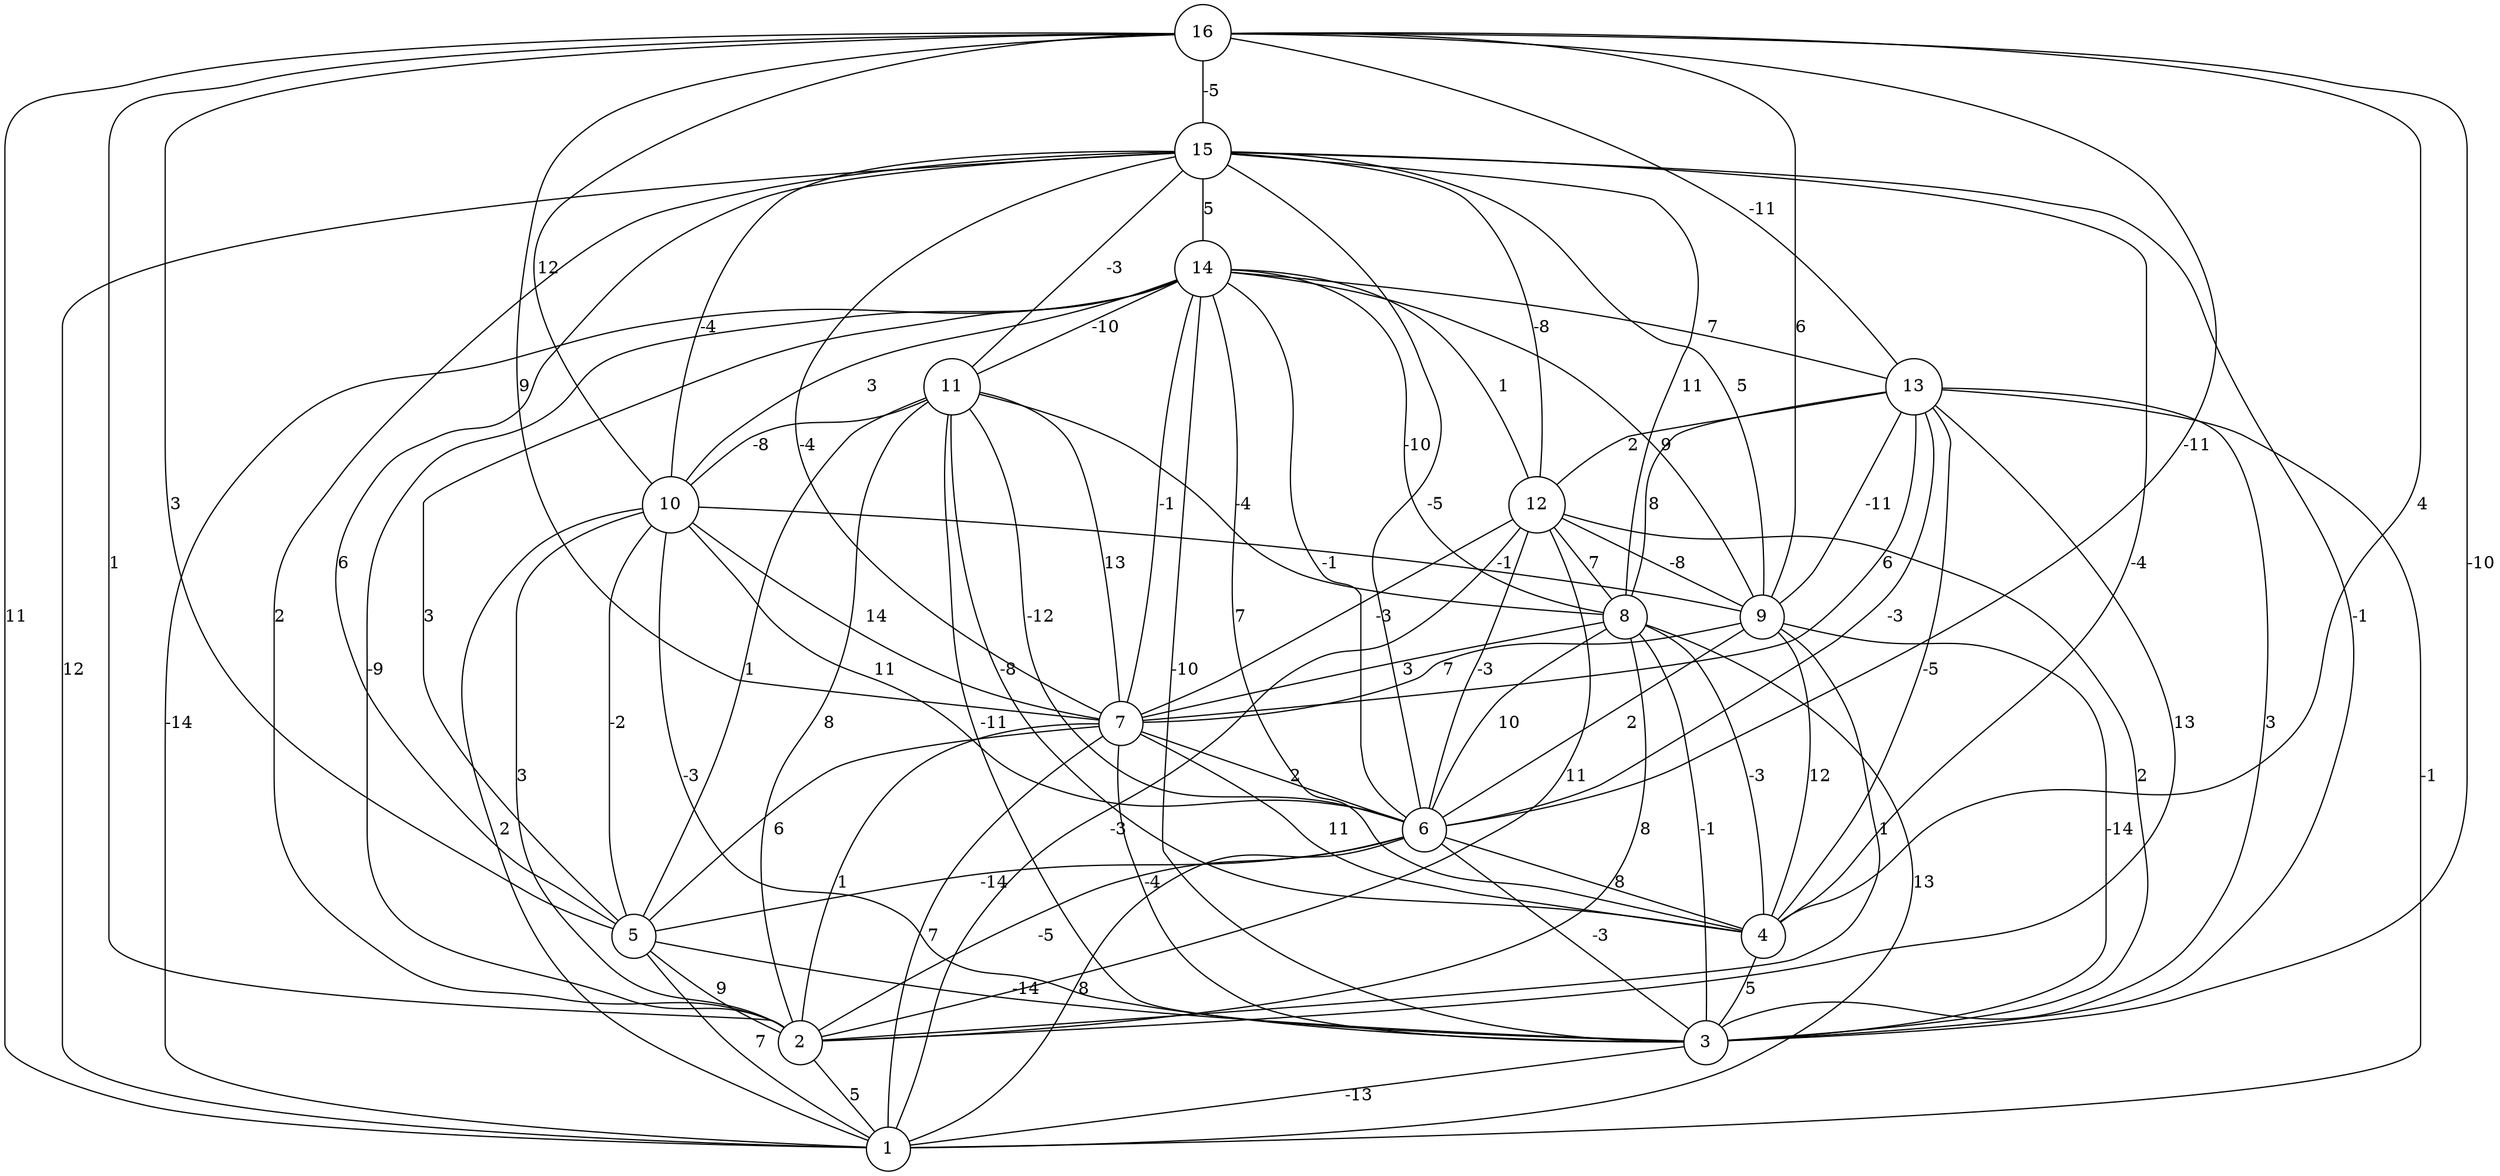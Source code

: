 graph { 
	 fontname="Helvetica,Arial,sans-serif" 
	 node [shape = circle]; 
	 16 -- 1 [label = "11"];
	 16 -- 2 [label = "1"];
	 16 -- 3 [label = "-10"];
	 16 -- 4 [label = "4"];
	 16 -- 5 [label = "3"];
	 16 -- 6 [label = "-11"];
	 16 -- 7 [label = "9"];
	 16 -- 9 [label = "6"];
	 16 -- 10 [label = "12"];
	 16 -- 13 [label = "-11"];
	 16 -- 15 [label = "-5"];
	 15 -- 1 [label = "12"];
	 15 -- 2 [label = "2"];
	 15 -- 3 [label = "-1"];
	 15 -- 4 [label = "-4"];
	 15 -- 5 [label = "6"];
	 15 -- 6 [label = "-5"];
	 15 -- 7 [label = "-4"];
	 15 -- 8 [label = "11"];
	 15 -- 9 [label = "5"];
	 15 -- 10 [label = "-4"];
	 15 -- 11 [label = "-3"];
	 15 -- 12 [label = "-8"];
	 15 -- 14 [label = "5"];
	 14 -- 1 [label = "-14"];
	 14 -- 2 [label = "-9"];
	 14 -- 3 [label = "-10"];
	 14 -- 4 [label = "7"];
	 14 -- 5 [label = "3"];
	 14 -- 6 [label = "-1"];
	 14 -- 7 [label = "-1"];
	 14 -- 8 [label = "-10"];
	 14 -- 9 [label = "9"];
	 14 -- 10 [label = "3"];
	 14 -- 11 [label = "-10"];
	 14 -- 12 [label = "1"];
	 14 -- 13 [label = "7"];
	 13 -- 1 [label = "-1"];
	 13 -- 2 [label = "13"];
	 13 -- 3 [label = "3"];
	 13 -- 4 [label = "-5"];
	 13 -- 6 [label = "-3"];
	 13 -- 7 [label = "6"];
	 13 -- 8 [label = "8"];
	 13 -- 9 [label = "-11"];
	 13 -- 12 [label = "2"];
	 12 -- 1 [label = "-3"];
	 12 -- 2 [label = "11"];
	 12 -- 3 [label = "2"];
	 12 -- 6 [label = "-3"];
	 12 -- 7 [label = "-3"];
	 12 -- 8 [label = "7"];
	 12 -- 9 [label = "-8"];
	 11 -- 2 [label = "8"];
	 11 -- 3 [label = "-11"];
	 11 -- 4 [label = "-8"];
	 11 -- 5 [label = "1"];
	 11 -- 6 [label = "-12"];
	 11 -- 7 [label = "13"];
	 11 -- 8 [label = "-4"];
	 11 -- 10 [label = "-8"];
	 10 -- 1 [label = "2"];
	 10 -- 2 [label = "3"];
	 10 -- 3 [label = "-3"];
	 10 -- 5 [label = "-2"];
	 10 -- 6 [label = "11"];
	 10 -- 7 [label = "14"];
	 10 -- 9 [label = "-1"];
	 9 -- 2 [label = "1"];
	 9 -- 3 [label = "-14"];
	 9 -- 4 [label = "12"];
	 9 -- 6 [label = "2"];
	 9 -- 7 [label = "7"];
	 8 -- 1 [label = "13"];
	 8 -- 2 [label = "8"];
	 8 -- 3 [label = "-1"];
	 8 -- 4 [label = "-3"];
	 8 -- 6 [label = "10"];
	 8 -- 7 [label = "3"];
	 7 -- 1 [label = "7"];
	 7 -- 2 [label = "1"];
	 7 -- 3 [label = "-4"];
	 7 -- 4 [label = "11"];
	 7 -- 5 [label = "6"];
	 7 -- 6 [label = "2"];
	 6 -- 1 [label = "8"];
	 6 -- 2 [label = "-5"];
	 6 -- 3 [label = "-3"];
	 6 -- 4 [label = "8"];
	 6 -- 5 [label = "-14"];
	 5 -- 1 [label = "7"];
	 5 -- 2 [label = "9"];
	 5 -- 3 [label = "-14"];
	 4 -- 3 [label = "5"];
	 3 -- 1 [label = "-13"];
	 2 -- 1 [label = "5"];
	 1;
	 2;
	 3;
	 4;
	 5;
	 6;
	 7;
	 8;
	 9;
	 10;
	 11;
	 12;
	 13;
	 14;
	 15;
	 16;
}
